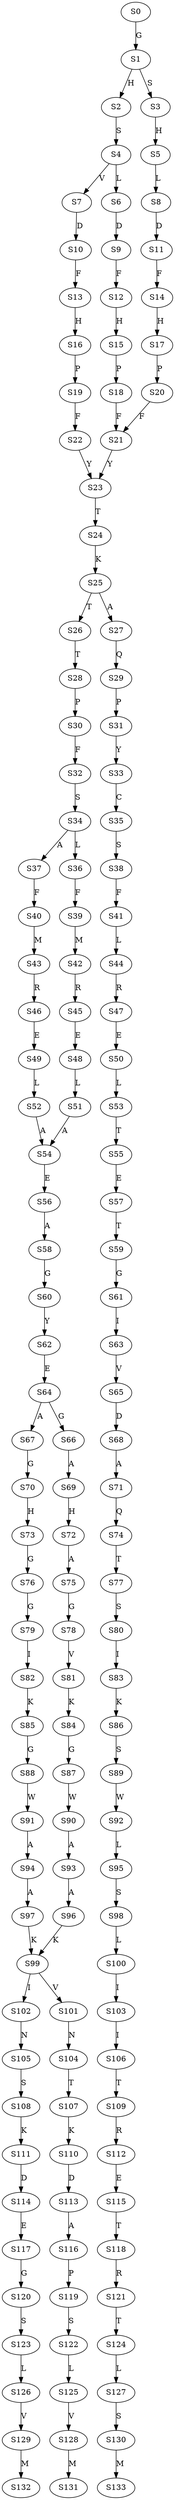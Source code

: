 strict digraph  {
	S0 -> S1 [ label = G ];
	S1 -> S2 [ label = H ];
	S1 -> S3 [ label = S ];
	S2 -> S4 [ label = S ];
	S3 -> S5 [ label = H ];
	S4 -> S6 [ label = L ];
	S4 -> S7 [ label = V ];
	S5 -> S8 [ label = L ];
	S6 -> S9 [ label = D ];
	S7 -> S10 [ label = D ];
	S8 -> S11 [ label = D ];
	S9 -> S12 [ label = F ];
	S10 -> S13 [ label = F ];
	S11 -> S14 [ label = F ];
	S12 -> S15 [ label = H ];
	S13 -> S16 [ label = H ];
	S14 -> S17 [ label = H ];
	S15 -> S18 [ label = P ];
	S16 -> S19 [ label = P ];
	S17 -> S20 [ label = P ];
	S18 -> S21 [ label = F ];
	S19 -> S22 [ label = F ];
	S20 -> S21 [ label = F ];
	S21 -> S23 [ label = Y ];
	S22 -> S23 [ label = Y ];
	S23 -> S24 [ label = T ];
	S24 -> S25 [ label = K ];
	S25 -> S26 [ label = T ];
	S25 -> S27 [ label = A ];
	S26 -> S28 [ label = T ];
	S27 -> S29 [ label = Q ];
	S28 -> S30 [ label = P ];
	S29 -> S31 [ label = P ];
	S30 -> S32 [ label = F ];
	S31 -> S33 [ label = Y ];
	S32 -> S34 [ label = S ];
	S33 -> S35 [ label = C ];
	S34 -> S36 [ label = L ];
	S34 -> S37 [ label = A ];
	S35 -> S38 [ label = S ];
	S36 -> S39 [ label = F ];
	S37 -> S40 [ label = F ];
	S38 -> S41 [ label = F ];
	S39 -> S42 [ label = M ];
	S40 -> S43 [ label = M ];
	S41 -> S44 [ label = L ];
	S42 -> S45 [ label = R ];
	S43 -> S46 [ label = R ];
	S44 -> S47 [ label = R ];
	S45 -> S48 [ label = E ];
	S46 -> S49 [ label = E ];
	S47 -> S50 [ label = E ];
	S48 -> S51 [ label = L ];
	S49 -> S52 [ label = L ];
	S50 -> S53 [ label = L ];
	S51 -> S54 [ label = A ];
	S52 -> S54 [ label = A ];
	S53 -> S55 [ label = T ];
	S54 -> S56 [ label = E ];
	S55 -> S57 [ label = E ];
	S56 -> S58 [ label = A ];
	S57 -> S59 [ label = T ];
	S58 -> S60 [ label = G ];
	S59 -> S61 [ label = G ];
	S60 -> S62 [ label = Y ];
	S61 -> S63 [ label = I ];
	S62 -> S64 [ label = E ];
	S63 -> S65 [ label = V ];
	S64 -> S66 [ label = G ];
	S64 -> S67 [ label = A ];
	S65 -> S68 [ label = D ];
	S66 -> S69 [ label = A ];
	S67 -> S70 [ label = G ];
	S68 -> S71 [ label = A ];
	S69 -> S72 [ label = H ];
	S70 -> S73 [ label = H ];
	S71 -> S74 [ label = Q ];
	S72 -> S75 [ label = A ];
	S73 -> S76 [ label = G ];
	S74 -> S77 [ label = T ];
	S75 -> S78 [ label = G ];
	S76 -> S79 [ label = G ];
	S77 -> S80 [ label = S ];
	S78 -> S81 [ label = V ];
	S79 -> S82 [ label = I ];
	S80 -> S83 [ label = I ];
	S81 -> S84 [ label = K ];
	S82 -> S85 [ label = K ];
	S83 -> S86 [ label = K ];
	S84 -> S87 [ label = G ];
	S85 -> S88 [ label = G ];
	S86 -> S89 [ label = S ];
	S87 -> S90 [ label = W ];
	S88 -> S91 [ label = W ];
	S89 -> S92 [ label = W ];
	S90 -> S93 [ label = A ];
	S91 -> S94 [ label = A ];
	S92 -> S95 [ label = L ];
	S93 -> S96 [ label = A ];
	S94 -> S97 [ label = A ];
	S95 -> S98 [ label = S ];
	S96 -> S99 [ label = K ];
	S97 -> S99 [ label = K ];
	S98 -> S100 [ label = L ];
	S99 -> S101 [ label = V ];
	S99 -> S102 [ label = I ];
	S100 -> S103 [ label = I ];
	S101 -> S104 [ label = N ];
	S102 -> S105 [ label = N ];
	S103 -> S106 [ label = I ];
	S104 -> S107 [ label = T ];
	S105 -> S108 [ label = S ];
	S106 -> S109 [ label = T ];
	S107 -> S110 [ label = K ];
	S108 -> S111 [ label = K ];
	S109 -> S112 [ label = R ];
	S110 -> S113 [ label = D ];
	S111 -> S114 [ label = D ];
	S112 -> S115 [ label = E ];
	S113 -> S116 [ label = A ];
	S114 -> S117 [ label = E ];
	S115 -> S118 [ label = T ];
	S116 -> S119 [ label = P ];
	S117 -> S120 [ label = G ];
	S118 -> S121 [ label = R ];
	S119 -> S122 [ label = S ];
	S120 -> S123 [ label = S ];
	S121 -> S124 [ label = T ];
	S122 -> S125 [ label = L ];
	S123 -> S126 [ label = L ];
	S124 -> S127 [ label = L ];
	S125 -> S128 [ label = V ];
	S126 -> S129 [ label = V ];
	S127 -> S130 [ label = S ];
	S128 -> S131 [ label = M ];
	S129 -> S132 [ label = M ];
	S130 -> S133 [ label = M ];
}
